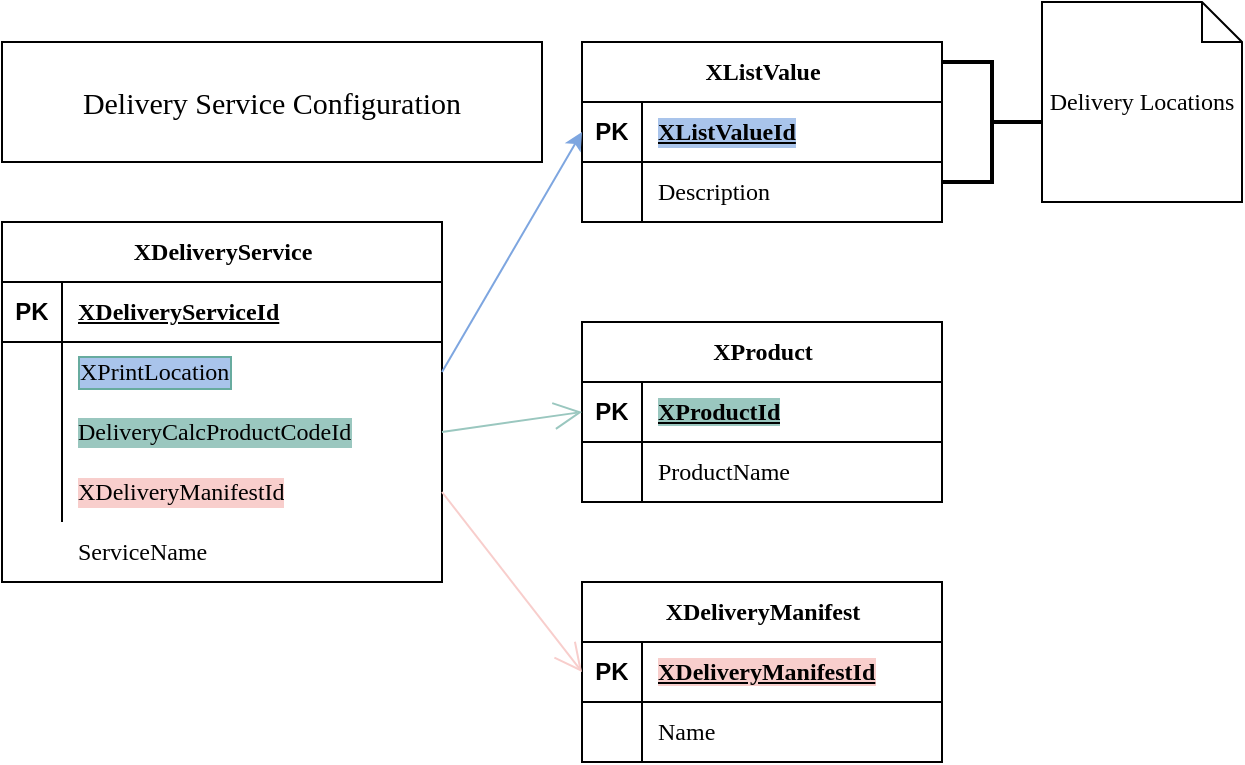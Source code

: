 <mxfile version="24.8.6">
  <diagram name="Page-1" id="ltSwhHApkSYvvwapk0n0">
    <mxGraphModel dx="1434" dy="738" grid="1" gridSize="10" guides="1" tooltips="1" connect="1" arrows="1" fold="1" page="1" pageScale="1" pageWidth="1100" pageHeight="850" math="0" shadow="0">
      <root>
        <mxCell id="0" />
        <mxCell id="1" parent="0" />
        <mxCell id="OBBwC5ucLsxBwonSJFA--16" value="XDeliveryService" style="shape=table;startSize=30;container=1;collapsible=1;childLayout=tableLayout;fixedRows=1;rowLines=0;fontStyle=1;align=center;resizeLast=1;html=1;fontFamily=Verdana;" vertex="1" parent="1">
          <mxGeometry x="40" y="230" width="220" height="180" as="geometry" />
        </mxCell>
        <mxCell id="OBBwC5ucLsxBwonSJFA--17" value="" style="shape=tableRow;horizontal=0;startSize=0;swimlaneHead=0;swimlaneBody=0;fillColor=none;collapsible=0;dropTarget=0;points=[[0,0.5],[1,0.5]];portConstraint=eastwest;top=0;left=0;right=0;bottom=1;" vertex="1" parent="OBBwC5ucLsxBwonSJFA--16">
          <mxGeometry y="30" width="220" height="30" as="geometry" />
        </mxCell>
        <mxCell id="OBBwC5ucLsxBwonSJFA--18" value="PK" style="shape=partialRectangle;connectable=0;fillColor=none;top=0;left=0;bottom=0;right=0;fontStyle=1;overflow=hidden;whiteSpace=wrap;html=1;" vertex="1" parent="OBBwC5ucLsxBwonSJFA--17">
          <mxGeometry width="30" height="30" as="geometry">
            <mxRectangle width="30" height="30" as="alternateBounds" />
          </mxGeometry>
        </mxCell>
        <mxCell id="OBBwC5ucLsxBwonSJFA--19" value="XDeliveryServiceId" style="shape=partialRectangle;connectable=0;fillColor=none;top=0;left=0;bottom=0;right=0;align=left;spacingLeft=6;fontStyle=5;overflow=hidden;whiteSpace=wrap;html=1;fontFamily=Verdana;" vertex="1" parent="OBBwC5ucLsxBwonSJFA--17">
          <mxGeometry x="30" width="190" height="30" as="geometry">
            <mxRectangle width="190" height="30" as="alternateBounds" />
          </mxGeometry>
        </mxCell>
        <mxCell id="OBBwC5ucLsxBwonSJFA--20" value="" style="shape=tableRow;horizontal=0;startSize=0;swimlaneHead=0;swimlaneBody=0;fillColor=none;collapsible=0;dropTarget=0;points=[[0,0.5],[1,0.5]];portConstraint=eastwest;top=0;left=0;right=0;bottom=0;" vertex="1" parent="OBBwC5ucLsxBwonSJFA--16">
          <mxGeometry y="60" width="220" height="30" as="geometry" />
        </mxCell>
        <mxCell id="OBBwC5ucLsxBwonSJFA--21" value="" style="shape=partialRectangle;connectable=0;fillColor=none;top=0;left=0;bottom=0;right=0;editable=1;overflow=hidden;whiteSpace=wrap;html=1;" vertex="1" parent="OBBwC5ucLsxBwonSJFA--20">
          <mxGeometry width="30" height="30" as="geometry">
            <mxRectangle width="30" height="30" as="alternateBounds" />
          </mxGeometry>
        </mxCell>
        <mxCell id="OBBwC5ucLsxBwonSJFA--22" value="XPrintLocation" style="shape=partialRectangle;connectable=0;fillColor=none;top=0;left=0;bottom=0;right=0;align=left;spacingLeft=6;overflow=hidden;whiteSpace=wrap;html=1;labelBackgroundColor=#A9C4EB;labelBorderColor=#67AB9F;fontFamily=Verdana;" vertex="1" parent="OBBwC5ucLsxBwonSJFA--20">
          <mxGeometry x="30" width="190" height="30" as="geometry">
            <mxRectangle width="190" height="30" as="alternateBounds" />
          </mxGeometry>
        </mxCell>
        <mxCell id="OBBwC5ucLsxBwonSJFA--23" value="" style="shape=tableRow;horizontal=0;startSize=0;swimlaneHead=0;swimlaneBody=0;fillColor=none;collapsible=0;dropTarget=0;points=[[0,0.5],[1,0.5]];portConstraint=eastwest;top=0;left=0;right=0;bottom=0;" vertex="1" parent="OBBwC5ucLsxBwonSJFA--16">
          <mxGeometry y="90" width="220" height="30" as="geometry" />
        </mxCell>
        <mxCell id="OBBwC5ucLsxBwonSJFA--24" value="" style="shape=partialRectangle;connectable=0;fillColor=none;top=0;left=0;bottom=0;right=0;editable=1;overflow=hidden;whiteSpace=wrap;html=1;" vertex="1" parent="OBBwC5ucLsxBwonSJFA--23">
          <mxGeometry width="30" height="30" as="geometry">
            <mxRectangle width="30" height="30" as="alternateBounds" />
          </mxGeometry>
        </mxCell>
        <mxCell id="OBBwC5ucLsxBwonSJFA--25" value="DeliveryCalcProductCodeId" style="shape=partialRectangle;connectable=0;fillColor=none;top=0;left=0;bottom=0;right=0;align=left;spacingLeft=6;overflow=hidden;whiteSpace=wrap;html=1;fontFamily=Verdana;labelBackgroundColor=#9AC7BF;" vertex="1" parent="OBBwC5ucLsxBwonSJFA--23">
          <mxGeometry x="30" width="190" height="30" as="geometry">
            <mxRectangle width="190" height="30" as="alternateBounds" />
          </mxGeometry>
        </mxCell>
        <mxCell id="OBBwC5ucLsxBwonSJFA--26" value="" style="shape=tableRow;horizontal=0;startSize=0;swimlaneHead=0;swimlaneBody=0;fillColor=none;collapsible=0;dropTarget=0;points=[[0,0.5],[1,0.5]];portConstraint=eastwest;top=0;left=0;right=0;bottom=0;" vertex="1" parent="OBBwC5ucLsxBwonSJFA--16">
          <mxGeometry y="120" width="220" height="30" as="geometry" />
        </mxCell>
        <mxCell id="OBBwC5ucLsxBwonSJFA--27" value="" style="shape=partialRectangle;connectable=0;fillColor=none;top=0;left=0;bottom=0;right=0;editable=1;overflow=hidden;whiteSpace=wrap;html=1;" vertex="1" parent="OBBwC5ucLsxBwonSJFA--26">
          <mxGeometry width="30" height="30" as="geometry">
            <mxRectangle width="30" height="30" as="alternateBounds" />
          </mxGeometry>
        </mxCell>
        <mxCell id="OBBwC5ucLsxBwonSJFA--28" value="XDeliveryManifestId" style="shape=partialRectangle;connectable=0;fillColor=none;top=0;left=0;bottom=0;right=0;align=left;spacingLeft=6;overflow=hidden;whiteSpace=wrap;html=1;fontFamily=Verdana;labelBackgroundColor=#F8CECC;" vertex="1" parent="OBBwC5ucLsxBwonSJFA--26">
          <mxGeometry x="30" width="190" height="30" as="geometry">
            <mxRectangle width="190" height="30" as="alternateBounds" />
          </mxGeometry>
        </mxCell>
        <mxCell id="OBBwC5ucLsxBwonSJFA--29" value="XListValue" style="shape=table;startSize=30;container=1;collapsible=1;childLayout=tableLayout;fixedRows=1;rowLines=0;fontStyle=1;align=center;resizeLast=1;html=1;fontFamily=Verdana;" vertex="1" parent="1">
          <mxGeometry x="330" y="140" width="180" height="90" as="geometry" />
        </mxCell>
        <mxCell id="OBBwC5ucLsxBwonSJFA--30" value="" style="shape=tableRow;horizontal=0;startSize=0;swimlaneHead=0;swimlaneBody=0;fillColor=none;collapsible=0;dropTarget=0;points=[[0,0.5],[1,0.5]];portConstraint=eastwest;top=0;left=0;right=0;bottom=1;" vertex="1" parent="OBBwC5ucLsxBwonSJFA--29">
          <mxGeometry y="30" width="180" height="30" as="geometry" />
        </mxCell>
        <mxCell id="OBBwC5ucLsxBwonSJFA--31" value="PK" style="shape=partialRectangle;connectable=0;fillColor=none;top=0;left=0;bottom=0;right=0;fontStyle=1;overflow=hidden;whiteSpace=wrap;html=1;" vertex="1" parent="OBBwC5ucLsxBwonSJFA--30">
          <mxGeometry width="30" height="30" as="geometry">
            <mxRectangle width="30" height="30" as="alternateBounds" />
          </mxGeometry>
        </mxCell>
        <mxCell id="OBBwC5ucLsxBwonSJFA--32" value="&lt;font face=&quot;Verdana&quot;&gt;XListValueId&lt;/font&gt;" style="shape=partialRectangle;connectable=0;fillColor=none;top=0;left=0;bottom=0;right=0;align=left;spacingLeft=6;fontStyle=5;overflow=hidden;whiteSpace=wrap;html=1;labelBackgroundColor=#A9C4EB;" vertex="1" parent="OBBwC5ucLsxBwonSJFA--30">
          <mxGeometry x="30" width="150" height="30" as="geometry">
            <mxRectangle width="150" height="30" as="alternateBounds" />
          </mxGeometry>
        </mxCell>
        <mxCell id="OBBwC5ucLsxBwonSJFA--33" value="" style="shape=tableRow;horizontal=0;startSize=0;swimlaneHead=0;swimlaneBody=0;fillColor=none;collapsible=0;dropTarget=0;points=[[0,0.5],[1,0.5]];portConstraint=eastwest;top=0;left=0;right=0;bottom=0;" vertex="1" parent="OBBwC5ucLsxBwonSJFA--29">
          <mxGeometry y="60" width="180" height="30" as="geometry" />
        </mxCell>
        <mxCell id="OBBwC5ucLsxBwonSJFA--34" value="" style="shape=partialRectangle;connectable=0;fillColor=none;top=0;left=0;bottom=0;right=0;editable=1;overflow=hidden;whiteSpace=wrap;html=1;" vertex="1" parent="OBBwC5ucLsxBwonSJFA--33">
          <mxGeometry width="30" height="30" as="geometry">
            <mxRectangle width="30" height="30" as="alternateBounds" />
          </mxGeometry>
        </mxCell>
        <mxCell id="OBBwC5ucLsxBwonSJFA--35" value="&lt;font face=&quot;Verdana&quot;&gt;Description&lt;/font&gt;" style="shape=partialRectangle;connectable=0;fillColor=none;top=0;left=0;bottom=0;right=0;align=left;spacingLeft=6;overflow=hidden;whiteSpace=wrap;html=1;" vertex="1" parent="OBBwC5ucLsxBwonSJFA--33">
          <mxGeometry x="30" width="150" height="30" as="geometry">
            <mxRectangle width="150" height="30" as="alternateBounds" />
          </mxGeometry>
        </mxCell>
        <mxCell id="OBBwC5ucLsxBwonSJFA--43" value="&lt;font style=&quot;font-size: 15px;&quot;&gt;Delivery Service Configuration&lt;/font&gt;" style="rounded=0;whiteSpace=wrap;html=1;fontFamily=Verdana;" vertex="1" parent="1">
          <mxGeometry x="40" y="140" width="270" height="60" as="geometry" />
        </mxCell>
        <mxCell id="OBBwC5ucLsxBwonSJFA--44" value="" style="endArrow=classic;html=1;rounded=0;exitX=1;exitY=0.5;exitDx=0;exitDy=0;entryX=0;entryY=0.5;entryDx=0;entryDy=0;strokeColor=#7EA6E0;" edge="1" parent="1" source="OBBwC5ucLsxBwonSJFA--20" target="OBBwC5ucLsxBwonSJFA--30">
          <mxGeometry width="50" height="50" relative="1" as="geometry">
            <mxPoint x="410" y="370" as="sourcePoint" />
            <mxPoint x="460" y="320" as="targetPoint" />
          </mxGeometry>
        </mxCell>
        <mxCell id="OBBwC5ucLsxBwonSJFA--45" value="&lt;font face=&quot;Verdana&quot;&gt;XProduct&lt;/font&gt;" style="shape=table;startSize=30;container=1;collapsible=1;childLayout=tableLayout;fixedRows=1;rowLines=0;fontStyle=1;align=center;resizeLast=1;html=1;" vertex="1" parent="1">
          <mxGeometry x="330" y="280" width="180" height="90" as="geometry" />
        </mxCell>
        <mxCell id="OBBwC5ucLsxBwonSJFA--46" value="" style="shape=tableRow;horizontal=0;startSize=0;swimlaneHead=0;swimlaneBody=0;fillColor=none;collapsible=0;dropTarget=0;points=[[0,0.5],[1,0.5]];portConstraint=eastwest;top=0;left=0;right=0;bottom=1;" vertex="1" parent="OBBwC5ucLsxBwonSJFA--45">
          <mxGeometry y="30" width="180" height="30" as="geometry" />
        </mxCell>
        <mxCell id="OBBwC5ucLsxBwonSJFA--47" value="PK" style="shape=partialRectangle;connectable=0;fillColor=none;top=0;left=0;bottom=0;right=0;fontStyle=1;overflow=hidden;whiteSpace=wrap;html=1;" vertex="1" parent="OBBwC5ucLsxBwonSJFA--46">
          <mxGeometry width="30" height="30" as="geometry">
            <mxRectangle width="30" height="30" as="alternateBounds" />
          </mxGeometry>
        </mxCell>
        <mxCell id="OBBwC5ucLsxBwonSJFA--48" value="&lt;span style=&quot;background-color: rgb(154, 199, 191);&quot;&gt;XProductId&lt;/span&gt;" style="shape=partialRectangle;connectable=0;fillColor=none;top=0;left=0;bottom=0;right=0;align=left;spacingLeft=6;fontStyle=5;overflow=hidden;whiteSpace=wrap;html=1;fontFamily=Verdana;" vertex="1" parent="OBBwC5ucLsxBwonSJFA--46">
          <mxGeometry x="30" width="150" height="30" as="geometry">
            <mxRectangle width="150" height="30" as="alternateBounds" />
          </mxGeometry>
        </mxCell>
        <mxCell id="OBBwC5ucLsxBwonSJFA--49" value="" style="shape=tableRow;horizontal=0;startSize=0;swimlaneHead=0;swimlaneBody=0;fillColor=none;collapsible=0;dropTarget=0;points=[[0,0.5],[1,0.5]];portConstraint=eastwest;top=0;left=0;right=0;bottom=0;" vertex="1" parent="OBBwC5ucLsxBwonSJFA--45">
          <mxGeometry y="60" width="180" height="30" as="geometry" />
        </mxCell>
        <mxCell id="OBBwC5ucLsxBwonSJFA--50" value="" style="shape=partialRectangle;connectable=0;fillColor=none;top=0;left=0;bottom=0;right=0;editable=1;overflow=hidden;whiteSpace=wrap;html=1;" vertex="1" parent="OBBwC5ucLsxBwonSJFA--49">
          <mxGeometry width="30" height="30" as="geometry">
            <mxRectangle width="30" height="30" as="alternateBounds" />
          </mxGeometry>
        </mxCell>
        <mxCell id="OBBwC5ucLsxBwonSJFA--51" value="ProductName" style="shape=partialRectangle;connectable=0;fillColor=none;top=0;left=0;bottom=0;right=0;align=left;spacingLeft=6;overflow=hidden;whiteSpace=wrap;html=1;fontFamily=Verdana;" vertex="1" parent="OBBwC5ucLsxBwonSJFA--49">
          <mxGeometry x="30" width="150" height="30" as="geometry">
            <mxRectangle width="150" height="30" as="alternateBounds" />
          </mxGeometry>
        </mxCell>
        <mxCell id="OBBwC5ucLsxBwonSJFA--58" value="" style="endArrow=open;endFill=1;endSize=12;html=1;rounded=0;exitX=1;exitY=0.5;exitDx=0;exitDy=0;entryX=0;entryY=0.5;entryDx=0;entryDy=0;strokeColor=#9AC7BF;" edge="1" parent="1" source="OBBwC5ucLsxBwonSJFA--23" target="OBBwC5ucLsxBwonSJFA--46">
          <mxGeometry width="160" relative="1" as="geometry">
            <mxPoint x="180" y="550" as="sourcePoint" />
            <mxPoint x="340" y="550" as="targetPoint" />
          </mxGeometry>
        </mxCell>
        <mxCell id="OBBwC5ucLsxBwonSJFA--59" value="&lt;font face=&quot;Verdana&quot;&gt;XDeliveryManifest&lt;/font&gt;" style="shape=table;startSize=30;container=1;collapsible=1;childLayout=tableLayout;fixedRows=1;rowLines=0;fontStyle=1;align=center;resizeLast=1;html=1;" vertex="1" parent="1">
          <mxGeometry x="330" y="410" width="180" height="90" as="geometry" />
        </mxCell>
        <mxCell id="OBBwC5ucLsxBwonSJFA--60" value="" style="shape=tableRow;horizontal=0;startSize=0;swimlaneHead=0;swimlaneBody=0;fillColor=none;collapsible=0;dropTarget=0;points=[[0,0.5],[1,0.5]];portConstraint=eastwest;top=0;left=0;right=0;bottom=1;" vertex="1" parent="OBBwC5ucLsxBwonSJFA--59">
          <mxGeometry y="30" width="180" height="30" as="geometry" />
        </mxCell>
        <mxCell id="OBBwC5ucLsxBwonSJFA--61" value="PK" style="shape=partialRectangle;connectable=0;fillColor=none;top=0;left=0;bottom=0;right=0;fontStyle=1;overflow=hidden;whiteSpace=wrap;html=1;" vertex="1" parent="OBBwC5ucLsxBwonSJFA--60">
          <mxGeometry width="30" height="30" as="geometry">
            <mxRectangle width="30" height="30" as="alternateBounds" />
          </mxGeometry>
        </mxCell>
        <mxCell id="OBBwC5ucLsxBwonSJFA--62" value="&lt;span style=&quot;background-color: rgb(248, 206, 204);&quot;&gt;XDeliveryManifestId&lt;/span&gt;" style="shape=partialRectangle;connectable=0;fillColor=none;top=0;left=0;bottom=0;right=0;align=left;spacingLeft=6;fontStyle=5;overflow=hidden;whiteSpace=wrap;html=1;fontFamily=Verdana;" vertex="1" parent="OBBwC5ucLsxBwonSJFA--60">
          <mxGeometry x="30" width="150" height="30" as="geometry">
            <mxRectangle width="150" height="30" as="alternateBounds" />
          </mxGeometry>
        </mxCell>
        <mxCell id="OBBwC5ucLsxBwonSJFA--63" value="" style="shape=tableRow;horizontal=0;startSize=0;swimlaneHead=0;swimlaneBody=0;fillColor=none;collapsible=0;dropTarget=0;points=[[0,0.5],[1,0.5]];portConstraint=eastwest;top=0;left=0;right=0;bottom=0;fontFamily=Verdana;" vertex="1" parent="OBBwC5ucLsxBwonSJFA--59">
          <mxGeometry y="60" width="180" height="30" as="geometry" />
        </mxCell>
        <mxCell id="OBBwC5ucLsxBwonSJFA--64" value="" style="shape=partialRectangle;connectable=0;fillColor=none;top=0;left=0;bottom=0;right=0;editable=1;overflow=hidden;whiteSpace=wrap;html=1;" vertex="1" parent="OBBwC5ucLsxBwonSJFA--63">
          <mxGeometry width="30" height="30" as="geometry">
            <mxRectangle width="30" height="30" as="alternateBounds" />
          </mxGeometry>
        </mxCell>
        <mxCell id="OBBwC5ucLsxBwonSJFA--65" value="&lt;font face=&quot;Verdana&quot;&gt;Name&lt;/font&gt;" style="shape=partialRectangle;connectable=0;fillColor=none;top=0;left=0;bottom=0;right=0;align=left;spacingLeft=6;overflow=hidden;whiteSpace=wrap;html=1;" vertex="1" parent="OBBwC5ucLsxBwonSJFA--63">
          <mxGeometry x="30" width="150" height="30" as="geometry">
            <mxRectangle width="150" height="30" as="alternateBounds" />
          </mxGeometry>
        </mxCell>
        <mxCell id="OBBwC5ucLsxBwonSJFA--72" value="" style="endArrow=open;endFill=1;endSize=12;html=1;rounded=0;exitX=1;exitY=0.5;exitDx=0;exitDy=0;entryX=0;entryY=0.5;entryDx=0;entryDy=0;strokeColor=#F8CECC;" edge="1" parent="1" source="OBBwC5ucLsxBwonSJFA--26" target="OBBwC5ucLsxBwonSJFA--60">
          <mxGeometry width="160" relative="1" as="geometry">
            <mxPoint x="130" y="560" as="sourcePoint" />
            <mxPoint x="290" y="560" as="targetPoint" />
          </mxGeometry>
        </mxCell>
        <mxCell id="OBBwC5ucLsxBwonSJFA--73" value="" style="strokeWidth=2;html=1;shape=mxgraph.flowchart.annotation_2;align=left;labelPosition=right;pointerEvents=1;direction=west;" vertex="1" parent="1">
          <mxGeometry x="510" y="150" width="50" height="60" as="geometry" />
        </mxCell>
        <mxCell id="OBBwC5ucLsxBwonSJFA--74" value="Delivery Locations" style="shape=note;size=20;whiteSpace=wrap;html=1;fontFamily=Verdana;" vertex="1" parent="1">
          <mxGeometry x="560" y="120" width="100" height="100" as="geometry" />
        </mxCell>
        <mxCell id="OBBwC5ucLsxBwonSJFA--75" value="ServiceName" style="shape=partialRectangle;connectable=0;fillColor=none;top=0;left=0;bottom=0;right=0;align=left;spacingLeft=6;overflow=hidden;whiteSpace=wrap;html=1;fontFamily=Verdana;labelBackgroundColor=#FFFFFF;" vertex="1" parent="1">
          <mxGeometry x="70" y="380" width="190" height="30" as="geometry">
            <mxRectangle width="190" height="30" as="alternateBounds" />
          </mxGeometry>
        </mxCell>
      </root>
    </mxGraphModel>
  </diagram>
</mxfile>
